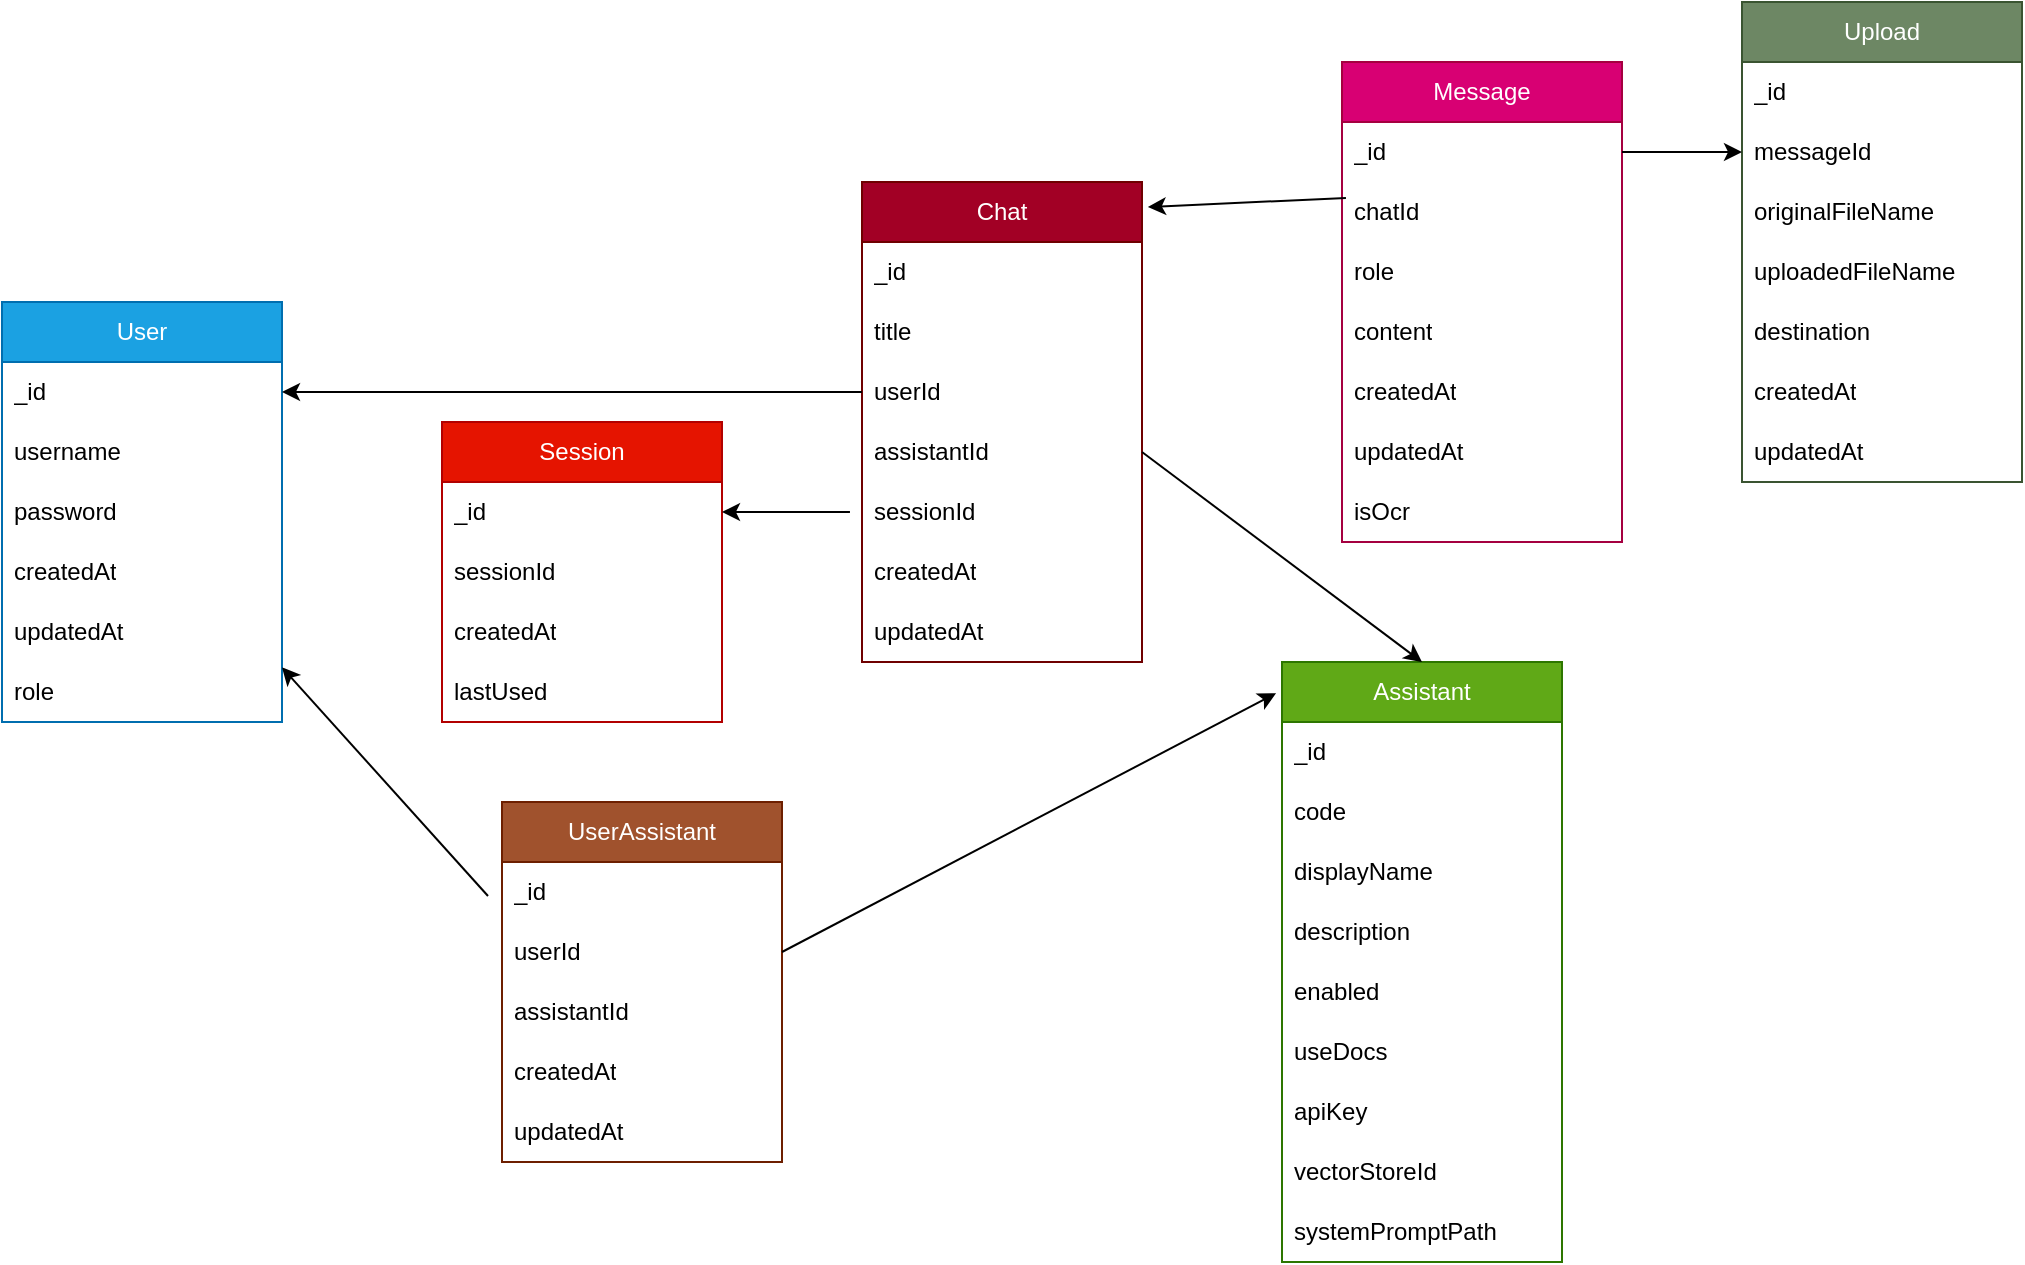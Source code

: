 <mxfile version="28.1.2">
  <diagram name="Page-1" id="-ysk_x-yDWYEIBIRzQGU">
    <mxGraphModel dx="2916" dy="2301" grid="1" gridSize="10" guides="1" tooltips="1" connect="1" arrows="1" fold="1" page="1" pageScale="1" pageWidth="850" pageHeight="1100" math="0" shadow="0">
      <root>
        <mxCell id="0" />
        <mxCell id="1" parent="0" />
        <mxCell id="iTIgYqPZxrVAr1HzkFCf-1" value="Assistant" style="swimlane;fontStyle=0;childLayout=stackLayout;horizontal=1;startSize=30;horizontalStack=0;resizeParent=1;resizeParentMax=0;resizeLast=0;collapsible=1;marginBottom=0;whiteSpace=wrap;html=1;fillColor=#60a917;fontColor=#ffffff;strokeColor=#2D7600;" parent="1" vertex="1">
          <mxGeometry x="340" y="210" width="140" height="300" as="geometry" />
        </mxCell>
        <mxCell id="s_laiWUGAzLHfUJuem0u-16" value="_id" style="text;strokeColor=none;fillColor=none;align=left;verticalAlign=middle;spacingLeft=4;spacingRight=4;overflow=hidden;points=[[0,0.5],[1,0.5]];portConstraint=eastwest;rotatable=0;whiteSpace=wrap;html=1;" parent="iTIgYqPZxrVAr1HzkFCf-1" vertex="1">
          <mxGeometry y="30" width="140" height="30" as="geometry" />
        </mxCell>
        <mxCell id="iTIgYqPZxrVAr1HzkFCf-2" value="code&amp;nbsp;" style="text;strokeColor=none;fillColor=none;align=left;verticalAlign=middle;spacingLeft=4;spacingRight=4;overflow=hidden;points=[[0,0.5],[1,0.5]];portConstraint=eastwest;rotatable=0;whiteSpace=wrap;html=1;" parent="iTIgYqPZxrVAr1HzkFCf-1" vertex="1">
          <mxGeometry y="60" width="140" height="30" as="geometry" />
        </mxCell>
        <mxCell id="iTIgYqPZxrVAr1HzkFCf-3" value="displayName" style="text;strokeColor=none;fillColor=none;align=left;verticalAlign=middle;spacingLeft=4;spacingRight=4;overflow=hidden;points=[[0,0.5],[1,0.5]];portConstraint=eastwest;rotatable=0;whiteSpace=wrap;html=1;" parent="iTIgYqPZxrVAr1HzkFCf-1" vertex="1">
          <mxGeometry y="90" width="140" height="30" as="geometry" />
        </mxCell>
        <mxCell id="iTIgYqPZxrVAr1HzkFCf-4" value="description" style="text;strokeColor=none;fillColor=none;align=left;verticalAlign=middle;spacingLeft=4;spacingRight=4;overflow=hidden;points=[[0,0.5],[1,0.5]];portConstraint=eastwest;rotatable=0;whiteSpace=wrap;html=1;" parent="iTIgYqPZxrVAr1HzkFCf-1" vertex="1">
          <mxGeometry y="120" width="140" height="30" as="geometry" />
        </mxCell>
        <mxCell id="iTIgYqPZxrVAr1HzkFCf-5" value="enabled" style="text;strokeColor=none;fillColor=none;align=left;verticalAlign=middle;spacingLeft=4;spacingRight=4;overflow=hidden;points=[[0,0.5],[1,0.5]];portConstraint=eastwest;rotatable=0;whiteSpace=wrap;html=1;" parent="iTIgYqPZxrVAr1HzkFCf-1" vertex="1">
          <mxGeometry y="150" width="140" height="30" as="geometry" />
        </mxCell>
        <mxCell id="iTIgYqPZxrVAr1HzkFCf-6" value="useDocs" style="text;strokeColor=none;fillColor=none;align=left;verticalAlign=middle;spacingLeft=4;spacingRight=4;overflow=hidden;points=[[0,0.5],[1,0.5]];portConstraint=eastwest;rotatable=0;whiteSpace=wrap;html=1;" parent="iTIgYqPZxrVAr1HzkFCf-1" vertex="1">
          <mxGeometry y="180" width="140" height="30" as="geometry" />
        </mxCell>
        <mxCell id="iTIgYqPZxrVAr1HzkFCf-7" value="apiKey" style="text;strokeColor=none;fillColor=none;align=left;verticalAlign=middle;spacingLeft=4;spacingRight=4;overflow=hidden;points=[[0,0.5],[1,0.5]];portConstraint=eastwest;rotatable=0;whiteSpace=wrap;html=1;" parent="iTIgYqPZxrVAr1HzkFCf-1" vertex="1">
          <mxGeometry y="210" width="140" height="30" as="geometry" />
        </mxCell>
        <mxCell id="iTIgYqPZxrVAr1HzkFCf-8" value="vectorStoreId" style="text;strokeColor=none;fillColor=none;align=left;verticalAlign=middle;spacingLeft=4;spacingRight=4;overflow=hidden;points=[[0,0.5],[1,0.5]];portConstraint=eastwest;rotatable=0;whiteSpace=wrap;html=1;" parent="iTIgYqPZxrVAr1HzkFCf-1" vertex="1">
          <mxGeometry y="240" width="140" height="30" as="geometry" />
        </mxCell>
        <mxCell id="iTIgYqPZxrVAr1HzkFCf-40" value="systemPromptPath" style="text;strokeColor=none;fillColor=none;align=left;verticalAlign=middle;spacingLeft=4;spacingRight=4;overflow=hidden;points=[[0,0.5],[1,0.5]];portConstraint=eastwest;rotatable=0;whiteSpace=wrap;html=1;" parent="iTIgYqPZxrVAr1HzkFCf-1" vertex="1">
          <mxGeometry y="270" width="140" height="30" as="geometry" />
        </mxCell>
        <mxCell id="iTIgYqPZxrVAr1HzkFCf-9" value="User" style="swimlane;fontStyle=0;childLayout=stackLayout;horizontal=1;startSize=30;horizontalStack=0;resizeParent=1;resizeParentMax=0;resizeLast=0;collapsible=1;marginBottom=0;whiteSpace=wrap;html=1;fillColor=#1ba1e2;fontColor=#ffffff;strokeColor=#006EAF;" parent="1" vertex="1">
          <mxGeometry x="-300" y="30" width="140" height="210" as="geometry" />
        </mxCell>
        <mxCell id="iTIgYqPZxrVAr1HzkFCf-10" value="_id" style="text;strokeColor=none;fillColor=none;align=left;verticalAlign=middle;spacingLeft=4;spacingRight=4;overflow=hidden;points=[[0,0.5],[1,0.5]];portConstraint=eastwest;rotatable=0;whiteSpace=wrap;html=1;" parent="iTIgYqPZxrVAr1HzkFCf-9" vertex="1">
          <mxGeometry y="30" width="140" height="30" as="geometry" />
        </mxCell>
        <mxCell id="iTIgYqPZxrVAr1HzkFCf-11" value="username" style="text;strokeColor=none;fillColor=none;align=left;verticalAlign=middle;spacingLeft=4;spacingRight=4;overflow=hidden;points=[[0,0.5],[1,0.5]];portConstraint=eastwest;rotatable=0;whiteSpace=wrap;html=1;" parent="iTIgYqPZxrVAr1HzkFCf-9" vertex="1">
          <mxGeometry y="60" width="140" height="30" as="geometry" />
        </mxCell>
        <mxCell id="iTIgYqPZxrVAr1HzkFCf-12" value="password" style="text;strokeColor=none;fillColor=none;align=left;verticalAlign=middle;spacingLeft=4;spacingRight=4;overflow=hidden;points=[[0,0.5],[1,0.5]];portConstraint=eastwest;rotatable=0;whiteSpace=wrap;html=1;" parent="iTIgYqPZxrVAr1HzkFCf-9" vertex="1">
          <mxGeometry y="90" width="140" height="30" as="geometry" />
        </mxCell>
        <mxCell id="iTIgYqPZxrVAr1HzkFCf-13" value="createdAt" style="text;strokeColor=none;fillColor=none;align=left;verticalAlign=middle;spacingLeft=4;spacingRight=4;overflow=hidden;points=[[0,0.5],[1,0.5]];portConstraint=eastwest;rotatable=0;whiteSpace=wrap;html=1;" parent="iTIgYqPZxrVAr1HzkFCf-9" vertex="1">
          <mxGeometry y="120" width="140" height="30" as="geometry" />
        </mxCell>
        <mxCell id="MbfPHuc06mK2Rb01mUWE-1" value="updatedAt" style="text;strokeColor=none;fillColor=none;align=left;verticalAlign=middle;spacingLeft=4;spacingRight=4;overflow=hidden;points=[[0,0.5],[1,0.5]];portConstraint=eastwest;rotatable=0;whiteSpace=wrap;html=1;" parent="iTIgYqPZxrVAr1HzkFCf-9" vertex="1">
          <mxGeometry y="150" width="140" height="30" as="geometry" />
        </mxCell>
        <mxCell id="s_laiWUGAzLHfUJuem0u-13" value="role" style="text;strokeColor=none;fillColor=none;align=left;verticalAlign=middle;spacingLeft=4;spacingRight=4;overflow=hidden;points=[[0,0.5],[1,0.5]];portConstraint=eastwest;rotatable=0;whiteSpace=wrap;html=1;" parent="iTIgYqPZxrVAr1HzkFCf-9" vertex="1">
          <mxGeometry y="180" width="140" height="30" as="geometry" />
        </mxCell>
        <mxCell id="iTIgYqPZxrVAr1HzkFCf-14" value="Chat" style="swimlane;fontStyle=0;childLayout=stackLayout;horizontal=1;startSize=30;horizontalStack=0;resizeParent=1;resizeParentMax=0;resizeLast=0;collapsible=1;marginBottom=0;whiteSpace=wrap;html=1;fillColor=#a20025;fontColor=#ffffff;strokeColor=#6F0000;" parent="1" vertex="1">
          <mxGeometry x="130" y="-30" width="140" height="240" as="geometry" />
        </mxCell>
        <mxCell id="s_laiWUGAzLHfUJuem0u-18" value="_id" style="text;strokeColor=none;fillColor=none;align=left;verticalAlign=middle;spacingLeft=4;spacingRight=4;overflow=hidden;points=[[0,0.5],[1,0.5]];portConstraint=eastwest;rotatable=0;whiteSpace=wrap;html=1;" parent="iTIgYqPZxrVAr1HzkFCf-14" vertex="1">
          <mxGeometry y="30" width="140" height="30" as="geometry" />
        </mxCell>
        <mxCell id="iTIgYqPZxrVAr1HzkFCf-15" value="title" style="text;strokeColor=none;fillColor=none;align=left;verticalAlign=middle;spacingLeft=4;spacingRight=4;overflow=hidden;points=[[0,0.5],[1,0.5]];portConstraint=eastwest;rotatable=0;whiteSpace=wrap;html=1;" parent="iTIgYqPZxrVAr1HzkFCf-14" vertex="1">
          <mxGeometry y="60" width="140" height="30" as="geometry" />
        </mxCell>
        <mxCell id="iTIgYqPZxrVAr1HzkFCf-16" value="userId" style="text;strokeColor=none;fillColor=none;align=left;verticalAlign=middle;spacingLeft=4;spacingRight=4;overflow=hidden;points=[[0,0.5],[1,0.5]];portConstraint=eastwest;rotatable=0;whiteSpace=wrap;html=1;" parent="iTIgYqPZxrVAr1HzkFCf-14" vertex="1">
          <mxGeometry y="90" width="140" height="30" as="geometry" />
        </mxCell>
        <mxCell id="iTIgYqPZxrVAr1HzkFCf-17" value="assistantId" style="text;strokeColor=none;fillColor=none;align=left;verticalAlign=middle;spacingLeft=4;spacingRight=4;overflow=hidden;points=[[0,0.5],[1,0.5]];portConstraint=eastwest;rotatable=0;whiteSpace=wrap;html=1;" parent="iTIgYqPZxrVAr1HzkFCf-14" vertex="1">
          <mxGeometry y="120" width="140" height="30" as="geometry" />
        </mxCell>
        <mxCell id="iTIgYqPZxrVAr1HzkFCf-18" value="sessionId" style="text;strokeColor=none;fillColor=none;align=left;verticalAlign=middle;spacingLeft=4;spacingRight=4;overflow=hidden;points=[[0,0.5],[1,0.5]];portConstraint=eastwest;rotatable=0;whiteSpace=wrap;html=1;" parent="iTIgYqPZxrVAr1HzkFCf-14" vertex="1">
          <mxGeometry y="150" width="140" height="30" as="geometry" />
        </mxCell>
        <mxCell id="iTIgYqPZxrVAr1HzkFCf-19" value="createdAt" style="text;strokeColor=none;fillColor=none;align=left;verticalAlign=middle;spacingLeft=4;spacingRight=4;overflow=hidden;points=[[0,0.5],[1,0.5]];portConstraint=eastwest;rotatable=0;whiteSpace=wrap;html=1;" parent="iTIgYqPZxrVAr1HzkFCf-14" vertex="1">
          <mxGeometry y="180" width="140" height="30" as="geometry" />
        </mxCell>
        <mxCell id="iTIgYqPZxrVAr1HzkFCf-21" value="updatedAt" style="text;strokeColor=none;fillColor=none;align=left;verticalAlign=middle;spacingLeft=4;spacingRight=4;overflow=hidden;points=[[0,0.5],[1,0.5]];portConstraint=eastwest;rotatable=0;whiteSpace=wrap;html=1;" parent="iTIgYqPZxrVAr1HzkFCf-14" vertex="1">
          <mxGeometry y="210" width="140" height="30" as="geometry" />
        </mxCell>
        <mxCell id="iTIgYqPZxrVAr1HzkFCf-22" value="Message" style="swimlane;fontStyle=0;childLayout=stackLayout;horizontal=1;startSize=30;horizontalStack=0;resizeParent=1;resizeParentMax=0;resizeLast=0;collapsible=1;marginBottom=0;whiteSpace=wrap;html=1;fillColor=#d80073;fontColor=#ffffff;strokeColor=#A50040;" parent="1" vertex="1">
          <mxGeometry x="370" y="-90" width="140" height="240" as="geometry" />
        </mxCell>
        <mxCell id="s_laiWUGAzLHfUJuem0u-17" value="_id" style="text;strokeColor=none;fillColor=none;align=left;verticalAlign=middle;spacingLeft=4;spacingRight=4;overflow=hidden;points=[[0,0.5],[1,0.5]];portConstraint=eastwest;rotatable=0;whiteSpace=wrap;html=1;" parent="iTIgYqPZxrVAr1HzkFCf-22" vertex="1">
          <mxGeometry y="30" width="140" height="30" as="geometry" />
        </mxCell>
        <mxCell id="iTIgYqPZxrVAr1HzkFCf-23" value="chatId" style="text;strokeColor=none;fillColor=none;align=left;verticalAlign=middle;spacingLeft=4;spacingRight=4;overflow=hidden;points=[[0,0.5],[1,0.5]];portConstraint=eastwest;rotatable=0;whiteSpace=wrap;html=1;" parent="iTIgYqPZxrVAr1HzkFCf-22" vertex="1">
          <mxGeometry y="60" width="140" height="30" as="geometry" />
        </mxCell>
        <mxCell id="iTIgYqPZxrVAr1HzkFCf-24" value="role" style="text;strokeColor=none;fillColor=none;align=left;verticalAlign=middle;spacingLeft=4;spacingRight=4;overflow=hidden;points=[[0,0.5],[1,0.5]];portConstraint=eastwest;rotatable=0;whiteSpace=wrap;html=1;" parent="iTIgYqPZxrVAr1HzkFCf-22" vertex="1">
          <mxGeometry y="90" width="140" height="30" as="geometry" />
        </mxCell>
        <mxCell id="iTIgYqPZxrVAr1HzkFCf-25" value="content" style="text;strokeColor=none;fillColor=none;align=left;verticalAlign=middle;spacingLeft=4;spacingRight=4;overflow=hidden;points=[[0,0.5],[1,0.5]];portConstraint=eastwest;rotatable=0;whiteSpace=wrap;html=1;" parent="iTIgYqPZxrVAr1HzkFCf-22" vertex="1">
          <mxGeometry y="120" width="140" height="30" as="geometry" />
        </mxCell>
        <mxCell id="iTIgYqPZxrVAr1HzkFCf-26" value="createdAt" style="text;strokeColor=none;fillColor=none;align=left;verticalAlign=middle;spacingLeft=4;spacingRight=4;overflow=hidden;points=[[0,0.5],[1,0.5]];portConstraint=eastwest;rotatable=0;whiteSpace=wrap;html=1;" parent="iTIgYqPZxrVAr1HzkFCf-22" vertex="1">
          <mxGeometry y="150" width="140" height="30" as="geometry" />
        </mxCell>
        <mxCell id="s_laiWUGAzLHfUJuem0u-12" value="updatedAt" style="text;strokeColor=none;fillColor=none;align=left;verticalAlign=middle;spacingLeft=4;spacingRight=4;overflow=hidden;points=[[0,0.5],[1,0.5]];portConstraint=eastwest;rotatable=0;whiteSpace=wrap;html=1;" parent="iTIgYqPZxrVAr1HzkFCf-22" vertex="1">
          <mxGeometry y="180" width="140" height="30" as="geometry" />
        </mxCell>
        <mxCell id="HfS5PdsV97OdCwY14i29-1" value="isOcr" style="text;strokeColor=none;fillColor=none;align=left;verticalAlign=middle;spacingLeft=4;spacingRight=4;overflow=hidden;points=[[0,0.5],[1,0.5]];portConstraint=eastwest;rotatable=0;whiteSpace=wrap;html=1;" parent="iTIgYqPZxrVAr1HzkFCf-22" vertex="1">
          <mxGeometry y="210" width="140" height="30" as="geometry" />
        </mxCell>
        <mxCell id="iTIgYqPZxrVAr1HzkFCf-29" value="" style="endArrow=classic;html=1;rounded=0;entryX=1.021;entryY=0.052;entryDx=0;entryDy=0;entryPerimeter=0;exitX=0.014;exitY=0.267;exitDx=0;exitDy=0;exitPerimeter=0;" parent="1" source="iTIgYqPZxrVAr1HzkFCf-23" target="iTIgYqPZxrVAr1HzkFCf-14" edge="1">
          <mxGeometry width="50" height="50" relative="1" as="geometry">
            <mxPoint x="400" y="640" as="sourcePoint" />
            <mxPoint x="450" y="590" as="targetPoint" />
          </mxGeometry>
        </mxCell>
        <mxCell id="iTIgYqPZxrVAr1HzkFCf-30" value="" style="endArrow=classic;html=1;rounded=0;entryX=1;entryY=0.5;entryDx=0;entryDy=0;exitX=0;exitY=0.5;exitDx=0;exitDy=0;" parent="1" source="iTIgYqPZxrVAr1HzkFCf-16" target="iTIgYqPZxrVAr1HzkFCf-10" edge="1">
          <mxGeometry width="50" height="50" relative="1" as="geometry">
            <mxPoint x="549" y="497" as="sourcePoint" />
            <mxPoint x="450" y="430" as="targetPoint" />
          </mxGeometry>
        </mxCell>
        <mxCell id="iTIgYqPZxrVAr1HzkFCf-31" value="" style="endArrow=classic;html=1;rounded=0;entryX=0.5;entryY=0;entryDx=0;entryDy=0;exitX=1;exitY=0.5;exitDx=0;exitDy=0;" parent="1" source="iTIgYqPZxrVAr1HzkFCf-17" target="iTIgYqPZxrVAr1HzkFCf-1" edge="1">
          <mxGeometry width="50" height="50" relative="1" as="geometry">
            <mxPoint x="540" y="450" as="sourcePoint" />
            <mxPoint x="470" y="650" as="targetPoint" />
          </mxGeometry>
        </mxCell>
        <mxCell id="iTIgYqPZxrVAr1HzkFCf-32" value="Session" style="swimlane;fontStyle=0;childLayout=stackLayout;horizontal=1;startSize=30;horizontalStack=0;resizeParent=1;resizeParentMax=0;resizeLast=0;collapsible=1;marginBottom=0;whiteSpace=wrap;html=1;fillColor=#e51400;fontColor=#ffffff;strokeColor=#B20000;" parent="1" vertex="1">
          <mxGeometry x="-80" y="90" width="140" height="150" as="geometry" />
        </mxCell>
        <mxCell id="iTIgYqPZxrVAr1HzkFCf-33" value="_id" style="text;strokeColor=none;fillColor=none;align=left;verticalAlign=middle;spacingLeft=4;spacingRight=4;overflow=hidden;points=[[0,0.5],[1,0.5]];portConstraint=eastwest;rotatable=0;whiteSpace=wrap;html=1;" parent="iTIgYqPZxrVAr1HzkFCf-32" vertex="1">
          <mxGeometry y="30" width="140" height="30" as="geometry" />
        </mxCell>
        <mxCell id="iTIgYqPZxrVAr1HzkFCf-34" value="sessionId" style="text;strokeColor=none;fillColor=none;align=left;verticalAlign=middle;spacingLeft=4;spacingRight=4;overflow=hidden;points=[[0,0.5],[1,0.5]];portConstraint=eastwest;rotatable=0;whiteSpace=wrap;html=1;" parent="iTIgYqPZxrVAr1HzkFCf-32" vertex="1">
          <mxGeometry y="60" width="140" height="30" as="geometry" />
        </mxCell>
        <mxCell id="iTIgYqPZxrVAr1HzkFCf-35" value="createdAt" style="text;strokeColor=none;fillColor=none;align=left;verticalAlign=middle;spacingLeft=4;spacingRight=4;overflow=hidden;points=[[0,0.5],[1,0.5]];portConstraint=eastwest;rotatable=0;whiteSpace=wrap;html=1;" parent="iTIgYqPZxrVAr1HzkFCf-32" vertex="1">
          <mxGeometry y="90" width="140" height="30" as="geometry" />
        </mxCell>
        <mxCell id="s_laiWUGAzLHfUJuem0u-14" value="lastUsed" style="text;strokeColor=none;fillColor=none;align=left;verticalAlign=middle;spacingLeft=4;spacingRight=4;overflow=hidden;points=[[0,0.5],[1,0.5]];portConstraint=eastwest;rotatable=0;whiteSpace=wrap;html=1;" parent="iTIgYqPZxrVAr1HzkFCf-32" vertex="1">
          <mxGeometry y="120" width="140" height="30" as="geometry" />
        </mxCell>
        <mxCell id="iTIgYqPZxrVAr1HzkFCf-39" value="" style="endArrow=classic;html=1;rounded=0;entryX=1;entryY=0.5;entryDx=0;entryDy=0;exitX=-0.043;exitY=0.5;exitDx=0;exitDy=0;exitPerimeter=0;" parent="1" source="iTIgYqPZxrVAr1HzkFCf-18" target="iTIgYqPZxrVAr1HzkFCf-33" edge="1">
          <mxGeometry width="50" height="50" relative="1" as="geometry">
            <mxPoint x="320" y="290" as="sourcePoint" />
            <mxPoint x="250" y="490" as="targetPoint" />
          </mxGeometry>
        </mxCell>
        <mxCell id="s_laiWUGAzLHfUJuem0u-1" value="UserAssistant" style="swimlane;fontStyle=0;childLayout=stackLayout;horizontal=1;startSize=30;horizontalStack=0;resizeParent=1;resizeParentMax=0;resizeLast=0;collapsible=1;marginBottom=0;whiteSpace=wrap;html=1;fillColor=#a0522d;fontColor=#ffffff;strokeColor=#6D1F00;" parent="1" vertex="1">
          <mxGeometry x="-50" y="280" width="140" height="180" as="geometry" />
        </mxCell>
        <mxCell id="s_laiWUGAzLHfUJuem0u-2" value="_id" style="text;strokeColor=none;fillColor=none;align=left;verticalAlign=middle;spacingLeft=4;spacingRight=4;overflow=hidden;points=[[0,0.5],[1,0.5]];portConstraint=eastwest;rotatable=0;whiteSpace=wrap;html=1;" parent="s_laiWUGAzLHfUJuem0u-1" vertex="1">
          <mxGeometry y="30" width="140" height="30" as="geometry" />
        </mxCell>
        <mxCell id="s_laiWUGAzLHfUJuem0u-3" value="userId" style="text;strokeColor=none;fillColor=none;align=left;verticalAlign=middle;spacingLeft=4;spacingRight=4;overflow=hidden;points=[[0,0.5],[1,0.5]];portConstraint=eastwest;rotatable=0;whiteSpace=wrap;html=1;" parent="s_laiWUGAzLHfUJuem0u-1" vertex="1">
          <mxGeometry y="60" width="140" height="30" as="geometry" />
        </mxCell>
        <mxCell id="s_laiWUGAzLHfUJuem0u-8" value="assistantId" style="text;strokeColor=none;fillColor=none;align=left;verticalAlign=middle;spacingLeft=4;spacingRight=4;overflow=hidden;points=[[0,0.5],[1,0.5]];portConstraint=eastwest;rotatable=0;whiteSpace=wrap;html=1;" parent="s_laiWUGAzLHfUJuem0u-1" vertex="1">
          <mxGeometry y="90" width="140" height="30" as="geometry" />
        </mxCell>
        <mxCell id="s_laiWUGAzLHfUJuem0u-9" value="createdAt" style="text;strokeColor=none;fillColor=none;align=left;verticalAlign=middle;spacingLeft=4;spacingRight=4;overflow=hidden;points=[[0,0.5],[1,0.5]];portConstraint=eastwest;rotatable=0;whiteSpace=wrap;html=1;" parent="s_laiWUGAzLHfUJuem0u-1" vertex="1">
          <mxGeometry y="120" width="140" height="30" as="geometry" />
        </mxCell>
        <mxCell id="s_laiWUGAzLHfUJuem0u-15" value="updatedAt" style="text;strokeColor=none;fillColor=none;align=left;verticalAlign=middle;spacingLeft=4;spacingRight=4;overflow=hidden;points=[[0,0.5],[1,0.5]];portConstraint=eastwest;rotatable=0;whiteSpace=wrap;html=1;" parent="s_laiWUGAzLHfUJuem0u-1" vertex="1">
          <mxGeometry y="150" width="140" height="30" as="geometry" />
        </mxCell>
        <mxCell id="s_laiWUGAzLHfUJuem0u-10" value="" style="endArrow=classic;html=1;rounded=0;exitX=-0.05;exitY=0.567;exitDx=0;exitDy=0;exitPerimeter=0;" parent="1" source="s_laiWUGAzLHfUJuem0u-2" target="iTIgYqPZxrVAr1HzkFCf-9" edge="1">
          <mxGeometry width="50" height="50" relative="1" as="geometry">
            <mxPoint x="-190" y="380" as="sourcePoint" />
            <mxPoint x="-50" y="170" as="targetPoint" />
          </mxGeometry>
        </mxCell>
        <mxCell id="s_laiWUGAzLHfUJuem0u-11" value="" style="endArrow=classic;html=1;rounded=0;exitX=1;exitY=0.5;exitDx=0;exitDy=0;entryX=-0.021;entryY=0.052;entryDx=0;entryDy=0;entryPerimeter=0;" parent="1" source="s_laiWUGAzLHfUJuem0u-3" target="iTIgYqPZxrVAr1HzkFCf-1" edge="1">
          <mxGeometry width="50" height="50" relative="1" as="geometry">
            <mxPoint x="120" y="560" as="sourcePoint" />
            <mxPoint x="210" y="420" as="targetPoint" />
          </mxGeometry>
        </mxCell>
        <mxCell id="OwoXAlZlmBgzphiBOZb--1" value="Upload" style="swimlane;fontStyle=0;childLayout=stackLayout;horizontal=1;startSize=30;horizontalStack=0;resizeParent=1;resizeParentMax=0;resizeLast=0;collapsible=1;marginBottom=0;whiteSpace=wrap;html=1;fillColor=#6d8764;fontColor=#ffffff;strokeColor=#3A5431;" parent="1" vertex="1">
          <mxGeometry x="570" y="-120" width="140" height="240" as="geometry" />
        </mxCell>
        <mxCell id="OwoXAlZlmBgzphiBOZb--2" value="_id" style="text;strokeColor=none;fillColor=none;align=left;verticalAlign=middle;spacingLeft=4;spacingRight=4;overflow=hidden;points=[[0,0.5],[1,0.5]];portConstraint=eastwest;rotatable=0;whiteSpace=wrap;html=1;" parent="OwoXAlZlmBgzphiBOZb--1" vertex="1">
          <mxGeometry y="30" width="140" height="30" as="geometry" />
        </mxCell>
        <mxCell id="OwoXAlZlmBgzphiBOZb--3" value="messageId" style="text;strokeColor=none;fillColor=none;align=left;verticalAlign=middle;spacingLeft=4;spacingRight=4;overflow=hidden;points=[[0,0.5],[1,0.5]];portConstraint=eastwest;rotatable=0;whiteSpace=wrap;html=1;" parent="OwoXAlZlmBgzphiBOZb--1" vertex="1">
          <mxGeometry y="60" width="140" height="30" as="geometry" />
        </mxCell>
        <mxCell id="OwoXAlZlmBgzphiBOZb--4" value="originalFileName" style="text;strokeColor=none;fillColor=none;align=left;verticalAlign=middle;spacingLeft=4;spacingRight=4;overflow=hidden;points=[[0,0.5],[1,0.5]];portConstraint=eastwest;rotatable=0;whiteSpace=wrap;html=1;" parent="OwoXAlZlmBgzphiBOZb--1" vertex="1">
          <mxGeometry y="90" width="140" height="30" as="geometry" />
        </mxCell>
        <mxCell id="OwoXAlZlmBgzphiBOZb--5" value="uploadedFileName" style="text;strokeColor=none;fillColor=none;align=left;verticalAlign=middle;spacingLeft=4;spacingRight=4;overflow=hidden;points=[[0,0.5],[1,0.5]];portConstraint=eastwest;rotatable=0;whiteSpace=wrap;html=1;" parent="OwoXAlZlmBgzphiBOZb--1" vertex="1">
          <mxGeometry y="120" width="140" height="30" as="geometry" />
        </mxCell>
        <mxCell id="OwoXAlZlmBgzphiBOZb--6" value="destination" style="text;strokeColor=none;fillColor=none;align=left;verticalAlign=middle;spacingLeft=4;spacingRight=4;overflow=hidden;points=[[0,0.5],[1,0.5]];portConstraint=eastwest;rotatable=0;whiteSpace=wrap;html=1;" parent="OwoXAlZlmBgzphiBOZb--1" vertex="1">
          <mxGeometry y="150" width="140" height="30" as="geometry" />
        </mxCell>
        <mxCell id="OwoXAlZlmBgzphiBOZb--7" value="createdAt" style="text;strokeColor=none;fillColor=none;align=left;verticalAlign=middle;spacingLeft=4;spacingRight=4;overflow=hidden;points=[[0,0.5],[1,0.5]];portConstraint=eastwest;rotatable=0;whiteSpace=wrap;html=1;" parent="OwoXAlZlmBgzphiBOZb--1" vertex="1">
          <mxGeometry y="180" width="140" height="30" as="geometry" />
        </mxCell>
        <mxCell id="OwoXAlZlmBgzphiBOZb--8" value="updatedAt" style="text;strokeColor=none;fillColor=none;align=left;verticalAlign=middle;spacingLeft=4;spacingRight=4;overflow=hidden;points=[[0,0.5],[1,0.5]];portConstraint=eastwest;rotatable=0;whiteSpace=wrap;html=1;" parent="OwoXAlZlmBgzphiBOZb--1" vertex="1">
          <mxGeometry y="210" width="140" height="30" as="geometry" />
        </mxCell>
        <mxCell id="OwoXAlZlmBgzphiBOZb--9" value="" style="endArrow=classic;html=1;rounded=0;entryX=0;entryY=0.5;entryDx=0;entryDy=0;exitX=1;exitY=0.5;exitDx=0;exitDy=0;" parent="1" source="s_laiWUGAzLHfUJuem0u-17" target="OwoXAlZlmBgzphiBOZb--3" edge="1">
          <mxGeometry width="50" height="50" relative="1" as="geometry">
            <mxPoint x="669" y="240" as="sourcePoint" />
            <mxPoint x="570" y="244" as="targetPoint" />
          </mxGeometry>
        </mxCell>
      </root>
    </mxGraphModel>
  </diagram>
</mxfile>
